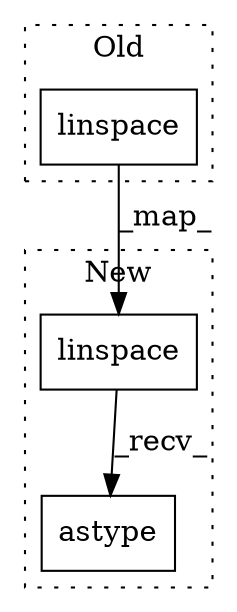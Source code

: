 digraph G {
subgraph cluster0 {
1 [label="linspace" a="32" s="8476,8506" l="9,1" shape="box"];
label = "Old";
style="dotted";
}
subgraph cluster1 {
2 [label="linspace" a="32" s="8540,8566" l="9,1" shape="box"];
3 [label="astype" a="32" s="8568,8578" l="7,1" shape="box"];
label = "New";
style="dotted";
}
1 -> 2 [label="_map_"];
2 -> 3 [label="_recv_"];
}